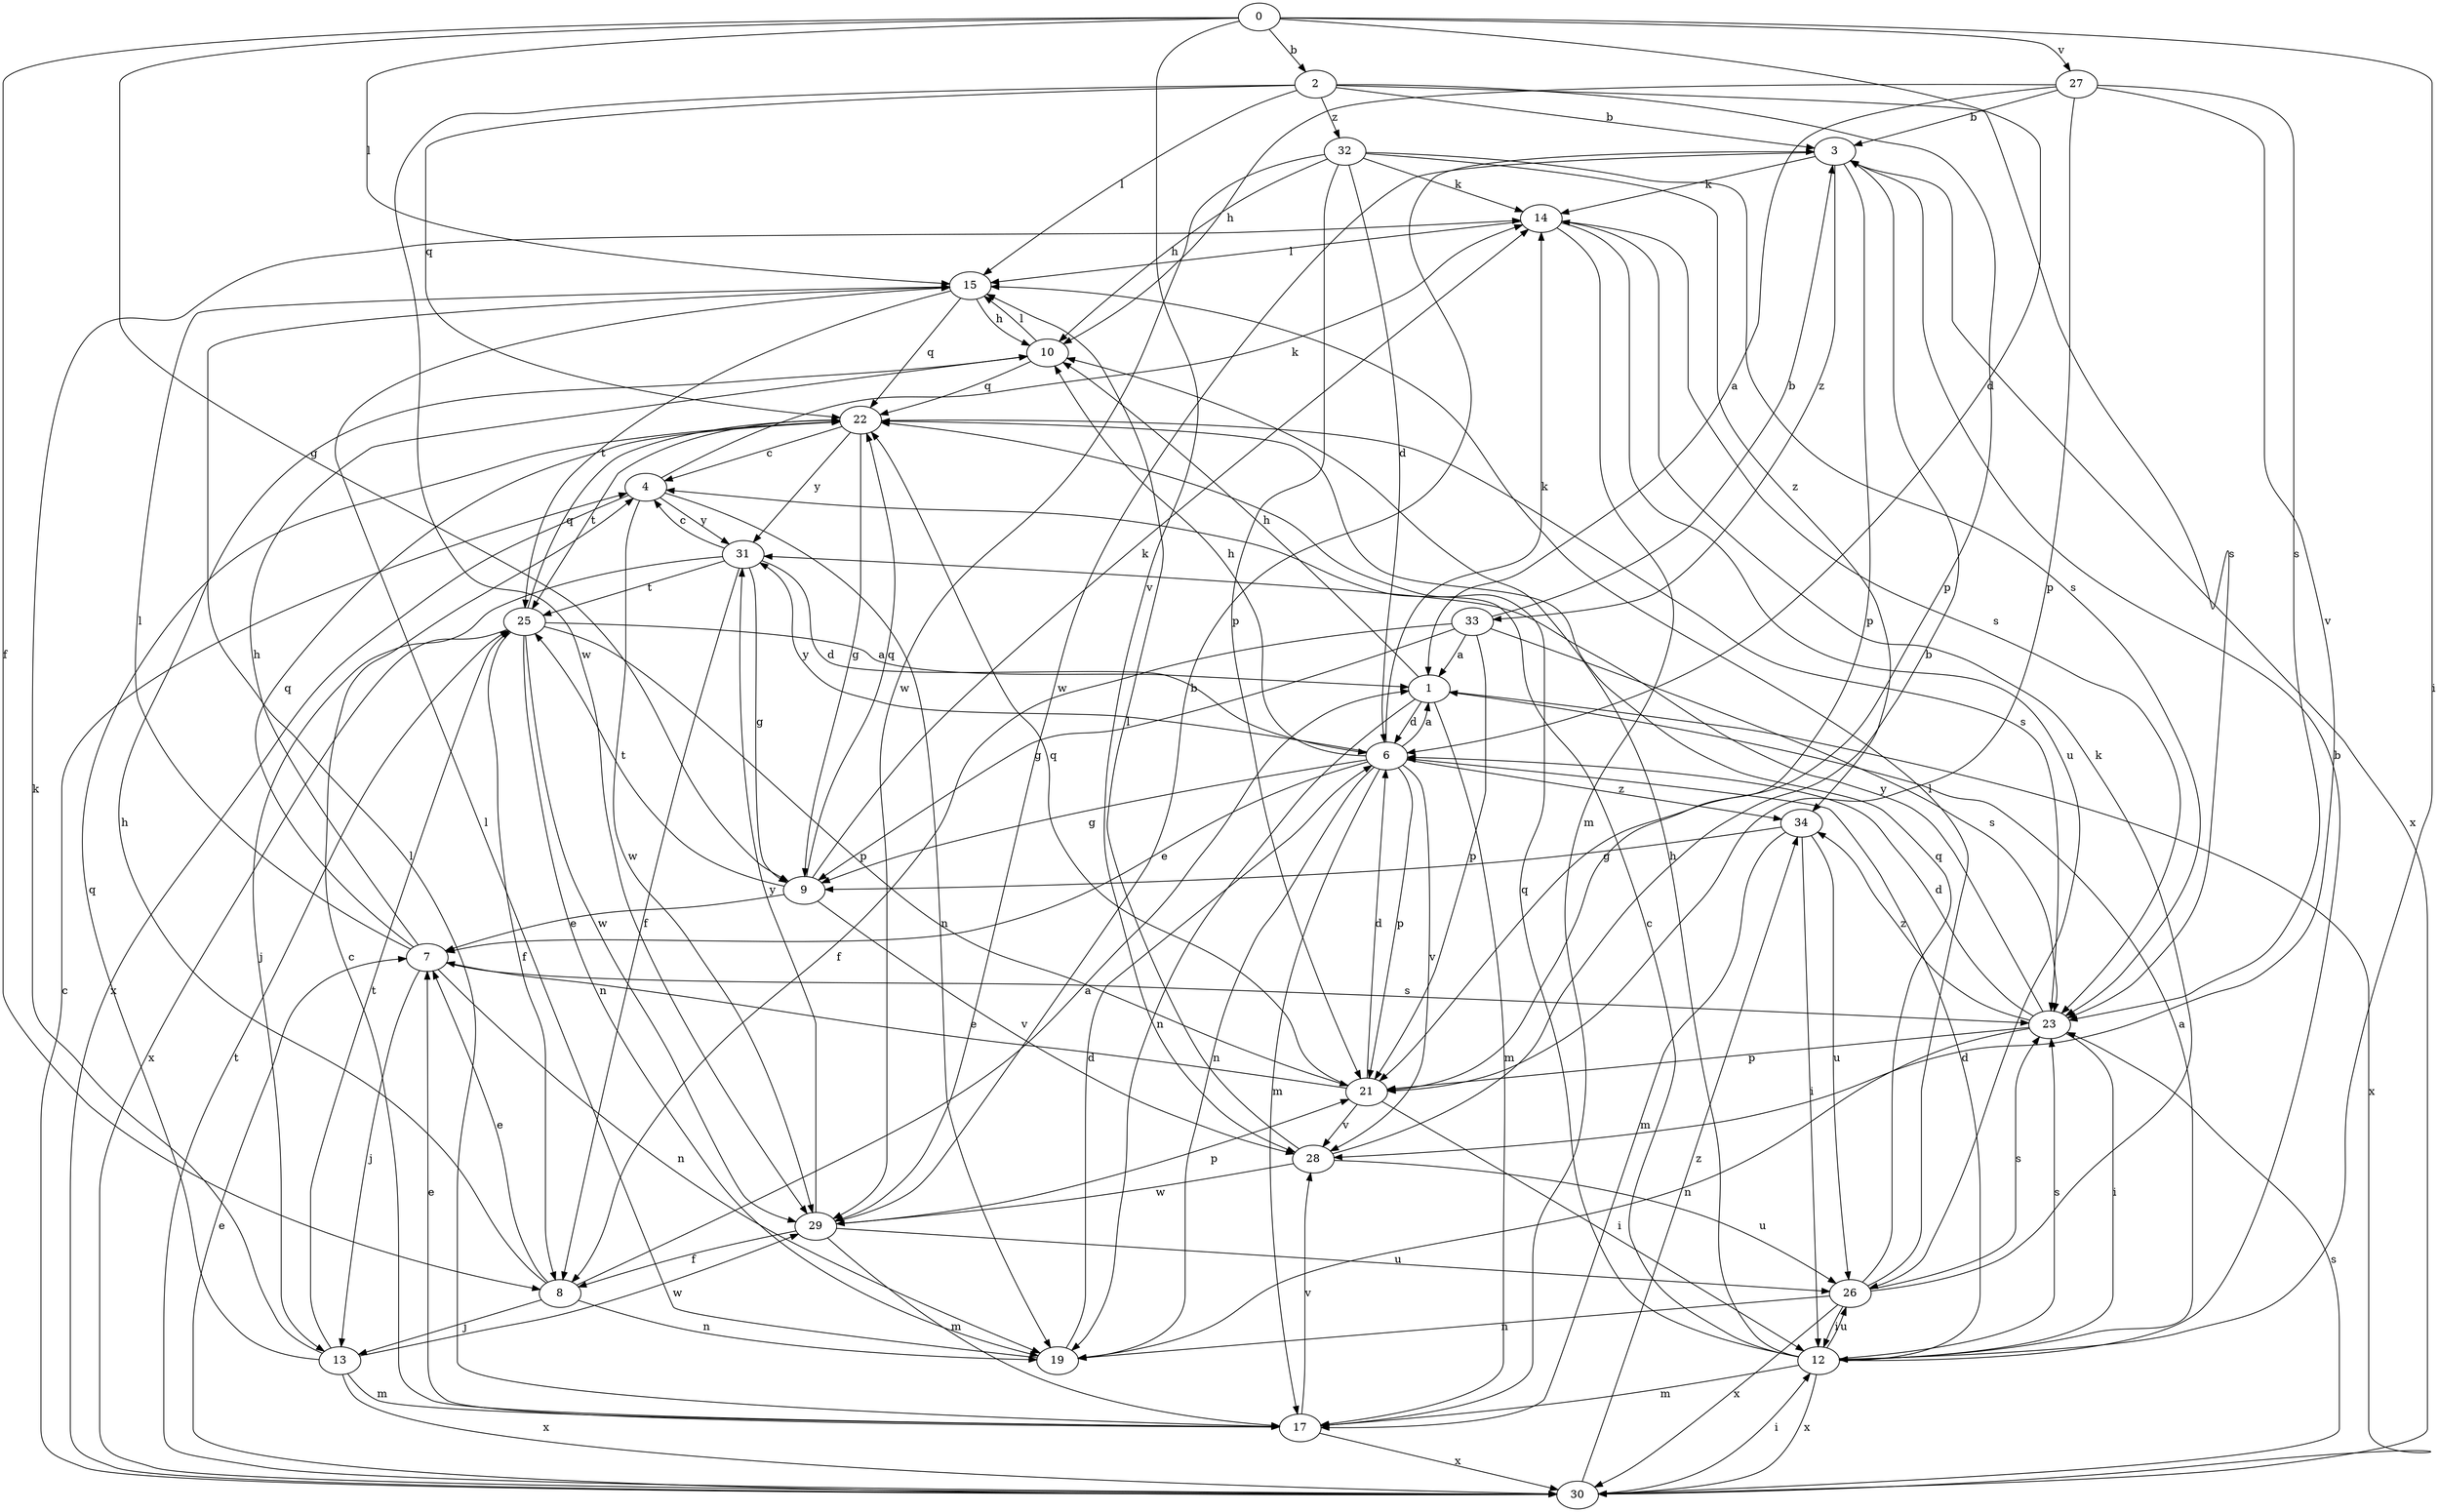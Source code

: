 strict digraph  {
0;
1;
2;
3;
4;
6;
7;
8;
9;
10;
12;
13;
14;
15;
17;
19;
21;
22;
23;
25;
26;
27;
28;
29;
30;
31;
32;
33;
34;
0 -> 2  [label=b];
0 -> 6  [label=d];
0 -> 8  [label=f];
0 -> 9  [label=g];
0 -> 12  [label=i];
0 -> 15  [label=l];
0 -> 27  [label=v];
0 -> 28  [label=v];
1 -> 6  [label=d];
1 -> 10  [label=h];
1 -> 17  [label=m];
1 -> 19  [label=n];
1 -> 30  [label=x];
2 -> 3  [label=b];
2 -> 15  [label=l];
2 -> 21  [label=p];
2 -> 22  [label=q];
2 -> 23  [label=s];
2 -> 29  [label=w];
2 -> 32  [label=z];
3 -> 14  [label=k];
3 -> 21  [label=p];
3 -> 29  [label=w];
3 -> 30  [label=x];
3 -> 33  [label=z];
4 -> 14  [label=k];
4 -> 19  [label=n];
4 -> 29  [label=w];
4 -> 30  [label=x];
4 -> 31  [label=y];
6 -> 1  [label=a];
6 -> 7  [label=e];
6 -> 9  [label=g];
6 -> 10  [label=h];
6 -> 14  [label=k];
6 -> 17  [label=m];
6 -> 19  [label=n];
6 -> 21  [label=p];
6 -> 28  [label=v];
6 -> 31  [label=y];
6 -> 34  [label=z];
7 -> 10  [label=h];
7 -> 13  [label=j];
7 -> 15  [label=l];
7 -> 19  [label=n];
7 -> 22  [label=q];
7 -> 23  [label=s];
8 -> 1  [label=a];
8 -> 7  [label=e];
8 -> 10  [label=h];
8 -> 13  [label=j];
8 -> 19  [label=n];
9 -> 7  [label=e];
9 -> 14  [label=k];
9 -> 22  [label=q];
9 -> 25  [label=t];
9 -> 28  [label=v];
10 -> 15  [label=l];
10 -> 22  [label=q];
12 -> 1  [label=a];
12 -> 3  [label=b];
12 -> 4  [label=c];
12 -> 6  [label=d];
12 -> 10  [label=h];
12 -> 17  [label=m];
12 -> 22  [label=q];
12 -> 23  [label=s];
12 -> 26  [label=u];
12 -> 30  [label=x];
13 -> 14  [label=k];
13 -> 17  [label=m];
13 -> 22  [label=q];
13 -> 25  [label=t];
13 -> 29  [label=w];
13 -> 30  [label=x];
14 -> 15  [label=l];
14 -> 17  [label=m];
14 -> 23  [label=s];
14 -> 26  [label=u];
15 -> 10  [label=h];
15 -> 22  [label=q];
15 -> 25  [label=t];
17 -> 4  [label=c];
17 -> 7  [label=e];
17 -> 15  [label=l];
17 -> 28  [label=v];
17 -> 30  [label=x];
19 -> 6  [label=d];
19 -> 15  [label=l];
21 -> 6  [label=d];
21 -> 7  [label=e];
21 -> 12  [label=i];
21 -> 22  [label=q];
21 -> 28  [label=v];
22 -> 4  [label=c];
22 -> 9  [label=g];
22 -> 23  [label=s];
22 -> 25  [label=t];
22 -> 31  [label=y];
23 -> 6  [label=d];
23 -> 12  [label=i];
23 -> 19  [label=n];
23 -> 21  [label=p];
23 -> 31  [label=y];
23 -> 34  [label=z];
25 -> 1  [label=a];
25 -> 8  [label=f];
25 -> 19  [label=n];
25 -> 21  [label=p];
25 -> 22  [label=q];
25 -> 29  [label=w];
25 -> 30  [label=x];
26 -> 12  [label=i];
26 -> 14  [label=k];
26 -> 15  [label=l];
26 -> 19  [label=n];
26 -> 22  [label=q];
26 -> 23  [label=s];
26 -> 30  [label=x];
27 -> 1  [label=a];
27 -> 3  [label=b];
27 -> 10  [label=h];
27 -> 21  [label=p];
27 -> 23  [label=s];
27 -> 28  [label=v];
28 -> 3  [label=b];
28 -> 15  [label=l];
28 -> 26  [label=u];
28 -> 29  [label=w];
29 -> 3  [label=b];
29 -> 8  [label=f];
29 -> 17  [label=m];
29 -> 21  [label=p];
29 -> 26  [label=u];
29 -> 31  [label=y];
30 -> 4  [label=c];
30 -> 7  [label=e];
30 -> 12  [label=i];
30 -> 23  [label=s];
30 -> 25  [label=t];
30 -> 34  [label=z];
31 -> 4  [label=c];
31 -> 6  [label=d];
31 -> 8  [label=f];
31 -> 9  [label=g];
31 -> 13  [label=j];
31 -> 25  [label=t];
32 -> 6  [label=d];
32 -> 10  [label=h];
32 -> 14  [label=k];
32 -> 21  [label=p];
32 -> 23  [label=s];
32 -> 29  [label=w];
32 -> 34  [label=z];
33 -> 1  [label=a];
33 -> 3  [label=b];
33 -> 8  [label=f];
33 -> 9  [label=g];
33 -> 21  [label=p];
33 -> 23  [label=s];
34 -> 9  [label=g];
34 -> 12  [label=i];
34 -> 17  [label=m];
34 -> 26  [label=u];
}
